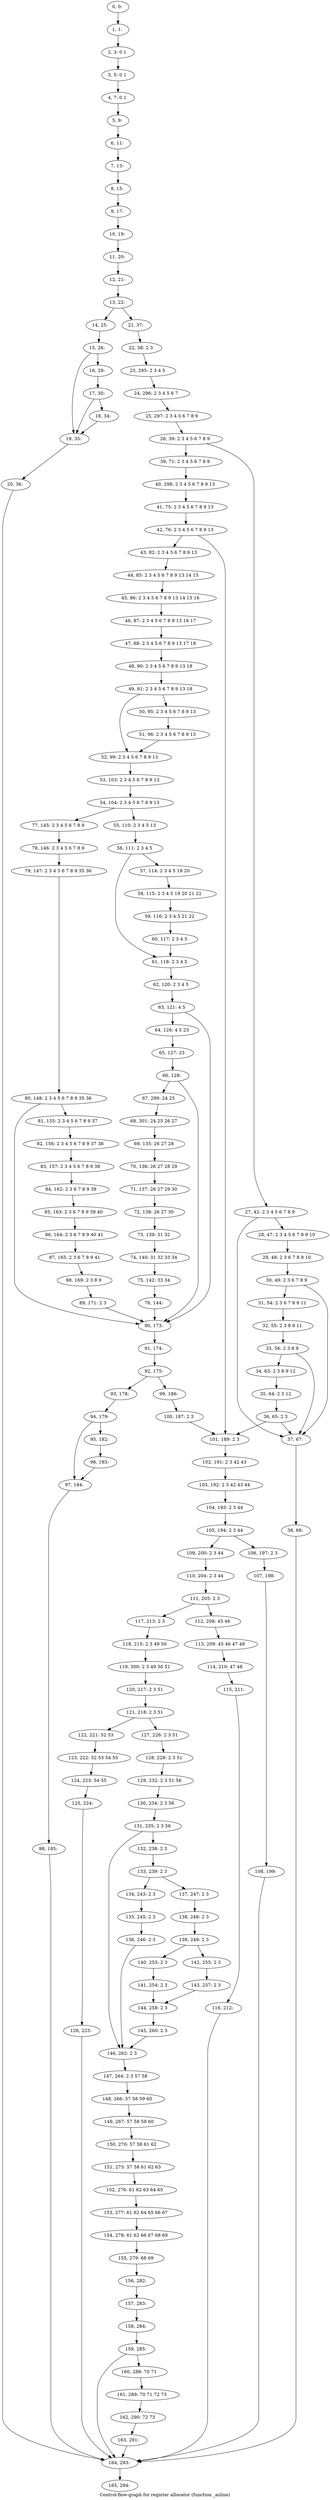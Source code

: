 digraph G {
graph [label="Control-flow-graph for register allocator (function _asline)"]
0[label="0, 0: "];
1[label="1, 1: "];
2[label="2, 3: 0 1 "];
3[label="3, 5: 0 1 "];
4[label="4, 7: 0 1 "];
5[label="5, 9: "];
6[label="6, 11: "];
7[label="7, 13: "];
8[label="8, 15: "];
9[label="9, 17: "];
10[label="10, 19: "];
11[label="11, 20: "];
12[label="12, 21: "];
13[label="13, 22: "];
14[label="14, 25: "];
15[label="15, 26: "];
16[label="16, 29: "];
17[label="17, 30: "];
18[label="18, 34: "];
19[label="19, 35: "];
20[label="20, 36: "];
21[label="21, 37: "];
22[label="22, 38: 2 3 "];
23[label="23, 295: 2 3 4 5 "];
24[label="24, 296: 2 3 4 5 6 7 "];
25[label="25, 297: 2 3 4 5 6 7 8 9 "];
26[label="26, 39: 2 3 4 5 6 7 8 9 "];
27[label="27, 42: 2 3 4 5 6 7 8 9 "];
28[label="28, 47: 2 3 4 5 6 7 8 9 10 "];
29[label="29, 48: 2 3 6 7 8 9 10 "];
30[label="30, 49: 2 3 6 7 8 9 "];
31[label="31, 54: 2 3 6 7 8 9 11 "];
32[label="32, 55: 2 3 8 9 11 "];
33[label="33, 56: 2 3 8 9 "];
34[label="34, 63: 2 3 8 9 12 "];
35[label="35, 64: 2 3 12 "];
36[label="36, 65: 2 3 "];
37[label="37, 67: "];
38[label="38, 68: "];
39[label="39, 71: 2 3 4 5 6 7 8 9 "];
40[label="40, 298: 2 3 4 5 6 7 8 9 13 "];
41[label="41, 75: 2 3 4 5 6 7 8 9 13 "];
42[label="42, 76: 2 3 4 5 6 7 8 9 13 "];
43[label="43, 82: 2 3 4 5 6 7 8 9 13 "];
44[label="44, 85: 2 3 4 5 6 7 8 9 13 14 15 "];
45[label="45, 86: 2 3 4 5 6 7 8 9 13 14 15 16 "];
46[label="46, 87: 2 3 4 5 6 7 8 9 13 16 17 "];
47[label="47, 88: 2 3 4 5 6 7 8 9 13 17 18 "];
48[label="48, 90: 2 3 4 5 6 7 8 9 13 18 "];
49[label="49, 91: 2 3 4 5 6 7 8 9 13 18 "];
50[label="50, 95: 2 3 4 5 6 7 8 9 13 "];
51[label="51, 96: 2 3 4 5 6 7 8 9 13 "];
52[label="52, 99: 2 3 4 5 6 7 8 9 13 "];
53[label="53, 103: 2 3 4 5 6 7 8 9 13 "];
54[label="54, 104: 2 3 4 5 6 7 8 9 13 "];
55[label="55, 110: 2 3 4 5 13 "];
56[label="56, 111: 2 3 4 5 "];
57[label="57, 114: 2 3 4 5 19 20 "];
58[label="58, 115: 2 3 4 5 19 20 21 22 "];
59[label="59, 116: 2 3 4 5 21 22 "];
60[label="60, 117: 2 3 4 5 "];
61[label="61, 118: 2 3 4 5 "];
62[label="62, 120: 2 3 4 5 "];
63[label="63, 121: 4 5 "];
64[label="64, 126: 4 5 23 "];
65[label="65, 127: 23 "];
66[label="66, 128: "];
67[label="67, 299: 24 25 "];
68[label="68, 301: 24 25 26 27 "];
69[label="69, 135: 26 27 28 "];
70[label="70, 136: 26 27 28 29 "];
71[label="71, 137: 26 27 29 30 "];
72[label="72, 138: 26 27 30 "];
73[label="73, 139: 31 32 "];
74[label="74, 140: 31 32 33 34 "];
75[label="75, 142: 33 34 "];
76[label="76, 144: "];
77[label="77, 145: 2 3 4 5 6 7 8 9 "];
78[label="78, 146: 2 3 4 5 6 7 8 9 "];
79[label="79, 147: 2 3 4 5 6 7 8 9 35 36 "];
80[label="80, 148: 2 3 4 5 6 7 8 9 35 36 "];
81[label="81, 155: 2 3 4 5 6 7 8 9 37 "];
82[label="82, 156: 2 3 4 5 6 7 8 9 37 38 "];
83[label="83, 157: 2 3 4 5 6 7 8 9 38 "];
84[label="84, 162: 2 3 6 7 8 9 39 "];
85[label="85, 163: 2 3 6 7 8 9 39 40 "];
86[label="86, 164: 2 3 6 7 8 9 40 41 "];
87[label="87, 165: 2 3 6 7 8 9 41 "];
88[label="88, 169: 2 3 8 9 "];
89[label="89, 171: 2 3 "];
90[label="90, 173: "];
91[label="91, 174: "];
92[label="92, 175: "];
93[label="93, 178: "];
94[label="94, 179: "];
95[label="95, 182: "];
96[label="96, 183: "];
97[label="97, 184: "];
98[label="98, 185: "];
99[label="99, 186: "];
100[label="100, 187: 2 3 "];
101[label="101, 189: 2 3 "];
102[label="102, 191: 2 3 42 43 "];
103[label="103, 192: 2 3 42 43 44 "];
104[label="104, 193: 2 3 44 "];
105[label="105, 194: 2 3 44 "];
106[label="106, 197: 2 3 "];
107[label="107, 198: "];
108[label="108, 199: "];
109[label="109, 200: 2 3 44 "];
110[label="110, 204: 2 3 44 "];
111[label="111, 205: 2 3 "];
112[label="112, 208: 45 46 "];
113[label="113, 209: 45 46 47 48 "];
114[label="114, 210: 47 48 "];
115[label="115, 211: "];
116[label="116, 212: "];
117[label="117, 213: 2 3 "];
118[label="118, 215: 2 3 49 50 "];
119[label="119, 300: 2 3 49 50 51 "];
120[label="120, 217: 2 3 51 "];
121[label="121, 218: 2 3 51 "];
122[label="122, 221: 52 53 "];
123[label="123, 222: 52 53 54 55 "];
124[label="124, 223: 54 55 "];
125[label="125, 224: "];
126[label="126, 225: "];
127[label="127, 226: 2 3 51 "];
128[label="128, 228: 2 3 51 "];
129[label="129, 232: 2 3 51 56 "];
130[label="130, 234: 2 3 56 "];
131[label="131, 235: 2 3 56 "];
132[label="132, 238: 2 3 "];
133[label="133, 239: 2 3 "];
134[label="134, 243: 2 3 "];
135[label="135, 245: 2 3 "];
136[label="136, 246: 2 3 "];
137[label="137, 247: 2 3 "];
138[label="138, 248: 2 3 "];
139[label="139, 249: 2 3 "];
140[label="140, 253: 2 3 "];
141[label="141, 254: 2 3 "];
142[label="142, 255: 2 3 "];
143[label="143, 257: 2 3 "];
144[label="144, 258: 2 3 "];
145[label="145, 260: 2 3 "];
146[label="146, 262: 2 3 "];
147[label="147, 264: 2 3 57 58 "];
148[label="148, 266: 57 58 59 60 "];
149[label="149, 267: 57 58 59 60 "];
150[label="150, 270: 57 58 61 62 "];
151[label="151, 275: 57 58 61 62 63 "];
152[label="152, 276: 61 62 63 64 65 "];
153[label="153, 277: 61 62 64 65 66 67 "];
154[label="154, 278: 61 62 66 67 68 69 "];
155[label="155, 279: 68 69 "];
156[label="156, 282: "];
157[label="157, 283: "];
158[label="158, 284: "];
159[label="159, 285: "];
160[label="160, 288: 70 71 "];
161[label="161, 289: 70 71 72 73 "];
162[label="162, 290: 72 73 "];
163[label="163, 291: "];
164[label="164, 293: "];
165[label="165, 294: "];
0->1 ;
1->2 ;
2->3 ;
3->4 ;
4->5 ;
5->6 ;
6->7 ;
7->8 ;
8->9 ;
9->10 ;
10->11 ;
11->12 ;
12->13 ;
13->14 ;
13->21 ;
14->15 ;
15->16 ;
15->19 ;
16->17 ;
17->18 ;
17->19 ;
18->19 ;
19->20 ;
20->164 ;
21->22 ;
22->23 ;
23->24 ;
24->25 ;
25->26 ;
26->27 ;
26->39 ;
27->28 ;
27->37 ;
28->29 ;
29->30 ;
30->31 ;
30->37 ;
31->32 ;
32->33 ;
33->34 ;
33->37 ;
34->35 ;
35->36 ;
36->37 ;
36->101 ;
37->38 ;
38->164 ;
39->40 ;
40->41 ;
41->42 ;
42->43 ;
42->101 ;
43->44 ;
44->45 ;
45->46 ;
46->47 ;
47->48 ;
48->49 ;
49->50 ;
49->52 ;
50->51 ;
51->52 ;
52->53 ;
53->54 ;
54->55 ;
54->77 ;
55->56 ;
56->57 ;
56->61 ;
57->58 ;
58->59 ;
59->60 ;
60->61 ;
61->62 ;
62->63 ;
63->64 ;
63->90 ;
64->65 ;
65->66 ;
66->67 ;
66->90 ;
67->68 ;
68->69 ;
69->70 ;
70->71 ;
71->72 ;
72->73 ;
73->74 ;
74->75 ;
75->76 ;
76->90 ;
77->78 ;
78->79 ;
79->80 ;
80->81 ;
80->90 ;
81->82 ;
82->83 ;
83->84 ;
84->85 ;
85->86 ;
86->87 ;
87->88 ;
88->89 ;
89->90 ;
90->91 ;
91->92 ;
92->93 ;
92->99 ;
93->94 ;
94->95 ;
94->97 ;
95->96 ;
96->97 ;
97->98 ;
98->164 ;
99->100 ;
100->101 ;
101->102 ;
102->103 ;
103->104 ;
104->105 ;
105->106 ;
105->109 ;
106->107 ;
107->108 ;
108->164 ;
109->110 ;
110->111 ;
111->112 ;
111->117 ;
112->113 ;
113->114 ;
114->115 ;
115->116 ;
116->164 ;
117->118 ;
118->119 ;
119->120 ;
120->121 ;
121->122 ;
121->127 ;
122->123 ;
123->124 ;
124->125 ;
125->126 ;
126->164 ;
127->128 ;
128->129 ;
129->130 ;
130->131 ;
131->132 ;
131->146 ;
132->133 ;
133->134 ;
133->137 ;
134->135 ;
135->136 ;
136->146 ;
137->138 ;
138->139 ;
139->140 ;
139->142 ;
140->141 ;
141->144 ;
142->143 ;
143->144 ;
144->145 ;
145->146 ;
146->147 ;
147->148 ;
148->149 ;
149->150 ;
150->151 ;
151->152 ;
152->153 ;
153->154 ;
154->155 ;
155->156 ;
156->157 ;
157->158 ;
158->159 ;
159->160 ;
159->164 ;
160->161 ;
161->162 ;
162->163 ;
163->164 ;
164->165 ;
}
